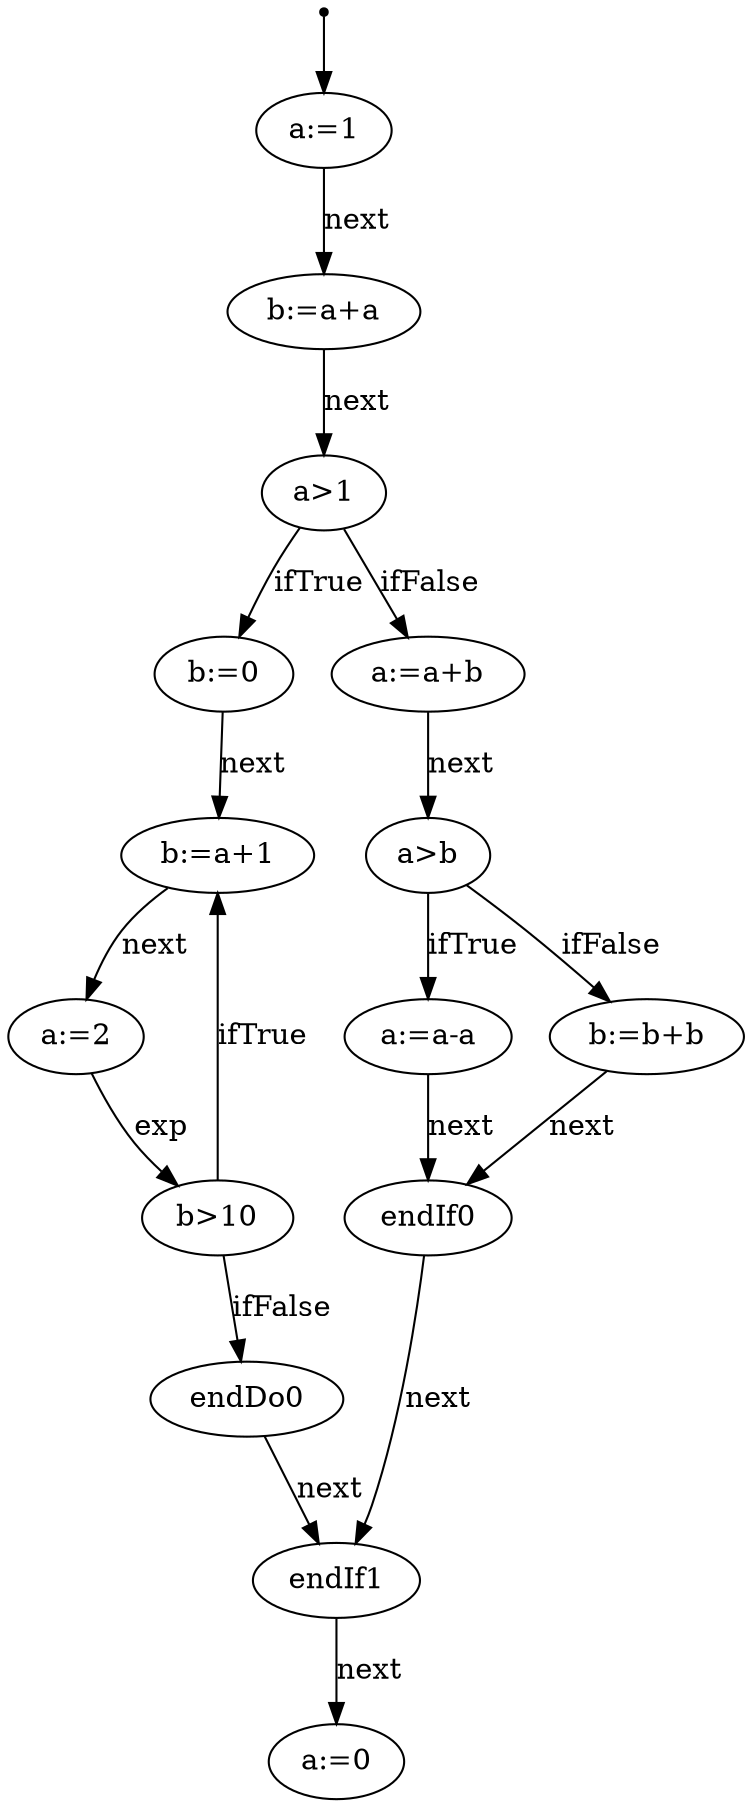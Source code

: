 digraph{
	inic[shape=point];

	n0[label="a:=1"]
	n1[label="b:=a+a"]
	n2[label="b:=0"]
	n3[label="b:=a+1"]
	n4[label="a:=2"]
	n5[label="b>10"]
	n6[label="endDo0"]
	n7[label="a:=a+b"]
	n8[label="a:=a-a"]
	n9[label="b:=b+b"]
	n10[label="a>b"]
	n11[label="endIf0"]
	n12[label="a>1"]
	n13[label="endIf1"]
	n14[label="a:=0"]

	inic->n0;
	n0->n1 [label="next"];
	n1->n12 [label="next"];
	n12->n2 [label="ifTrue"];
	n12->n7 [label="ifFalse"];
	n2->n3 [label="next"];
	n3->n4 [label="next"];
	n4->n5 [label="exp"];
	n5->n6 [label="ifFalse"];
	n5->n3 [label="ifTrue"];
	n6->n13 [label="next"];
	n13->n14 [label="next"];
	n7->n10 [label="next"];
	n10->n8 [label="ifTrue"];
	n10->n9 [label="ifFalse"];
	n8->n11 [label="next"];
	n11->n13 [label="next"];
	n9->n11 [label="next"];
}
